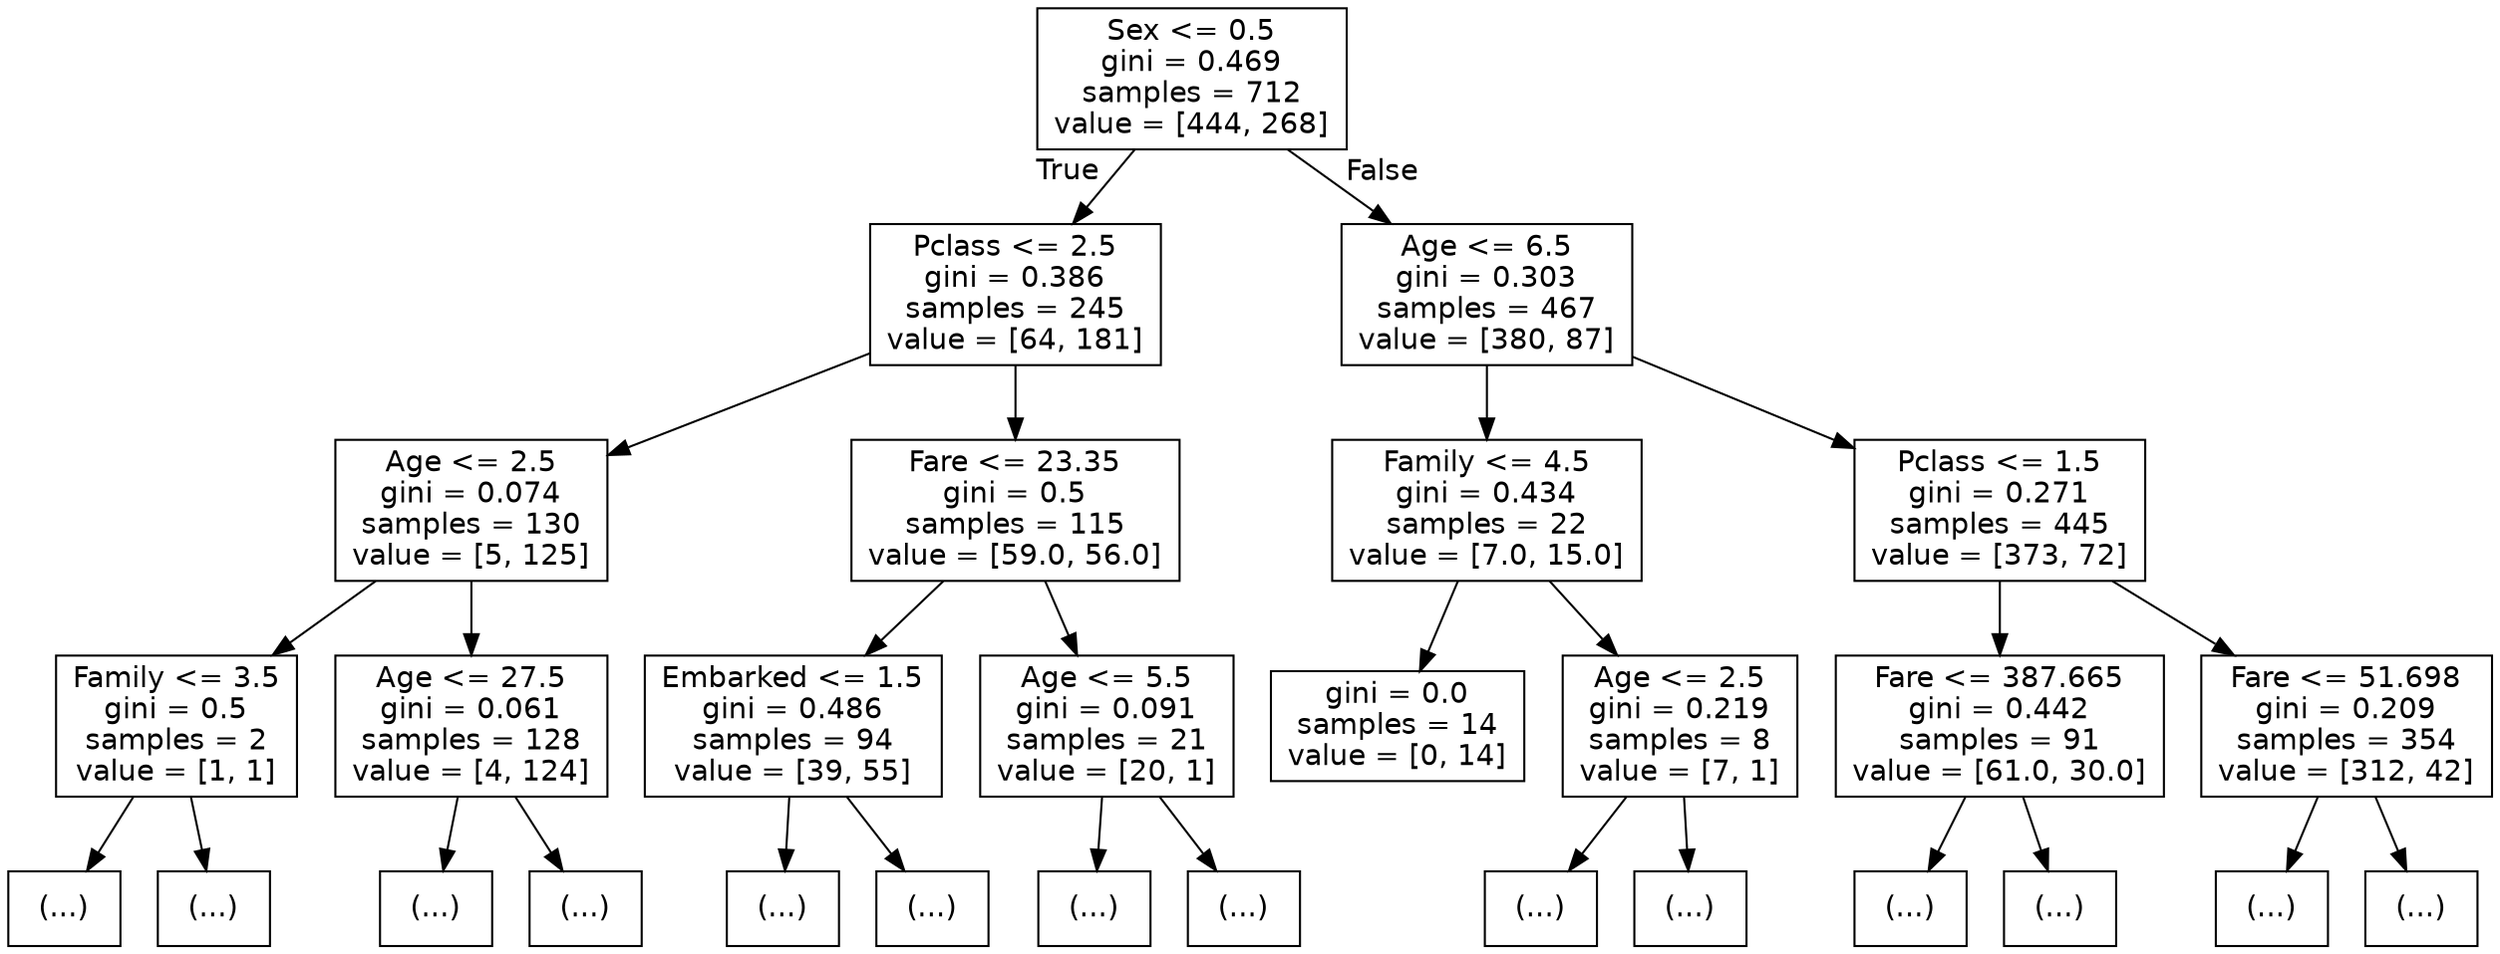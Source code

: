 digraph Tree {
node [shape=box, fontname="helvetica"] ;
edge [fontname="helvetica"] ;
0 [label="Sex <= 0.5\ngini = 0.469\nsamples = 712\nvalue = [444, 268]"] ;
1 [label="Pclass <= 2.5\ngini = 0.386\nsamples = 245\nvalue = [64, 181]"] ;
0 -> 1 [labeldistance=2.5, labelangle=45, headlabel="True"] ;
2 [label="Age <= 2.5\ngini = 0.074\nsamples = 130\nvalue = [5, 125]"] ;
1 -> 2 ;
3 [label="Family <= 3.5\ngini = 0.5\nsamples = 2\nvalue = [1, 1]"] ;
2 -> 3 ;
4 [label="(...)"] ;
3 -> 4 ;
5 [label="(...)"] ;
3 -> 5 ;
6 [label="Age <= 27.5\ngini = 0.061\nsamples = 128\nvalue = [4, 124]"] ;
2 -> 6 ;
7 [label="(...)"] ;
6 -> 7 ;
20 [label="(...)"] ;
6 -> 20 ;
27 [label="Fare <= 23.35\ngini = 0.5\nsamples = 115\nvalue = [59.0, 56.0]"] ;
1 -> 27 ;
28 [label="Embarked <= 1.5\ngini = 0.486\nsamples = 94\nvalue = [39, 55]"] ;
27 -> 28 ;
29 [label="(...)"] ;
28 -> 29 ;
56 [label="(...)"] ;
28 -> 56 ;
101 [label="Age <= 5.5\ngini = 0.091\nsamples = 21\nvalue = [20, 1]"] ;
27 -> 101 ;
102 [label="(...)"] ;
101 -> 102 ;
105 [label="(...)"] ;
101 -> 105 ;
106 [label="Age <= 6.5\ngini = 0.303\nsamples = 467\nvalue = [380, 87]"] ;
0 -> 106 [labeldistance=2.5, labelangle=-45, headlabel="False"] ;
107 [label="Family <= 4.5\ngini = 0.434\nsamples = 22\nvalue = [7.0, 15.0]"] ;
106 -> 107 ;
108 [label="gini = 0.0\nsamples = 14\nvalue = [0, 14]"] ;
107 -> 108 ;
109 [label="Age <= 2.5\ngini = 0.219\nsamples = 8\nvalue = [7, 1]"] ;
107 -> 109 ;
110 [label="(...)"] ;
109 -> 110 ;
111 [label="(...)"] ;
109 -> 111 ;
114 [label="Pclass <= 1.5\ngini = 0.271\nsamples = 445\nvalue = [373, 72]"] ;
106 -> 114 ;
115 [label="Fare <= 387.665\ngini = 0.442\nsamples = 91\nvalue = [61.0, 30.0]"] ;
114 -> 115 ;
116 [label="(...)"] ;
115 -> 116 ;
179 [label="(...)"] ;
115 -> 179 ;
180 [label="Fare <= 51.698\ngini = 0.209\nsamples = 354\nvalue = [312, 42]"] ;
114 -> 180 ;
181 [label="(...)"] ;
180 -> 181 ;
338 [label="(...)"] ;
180 -> 338 ;
}
